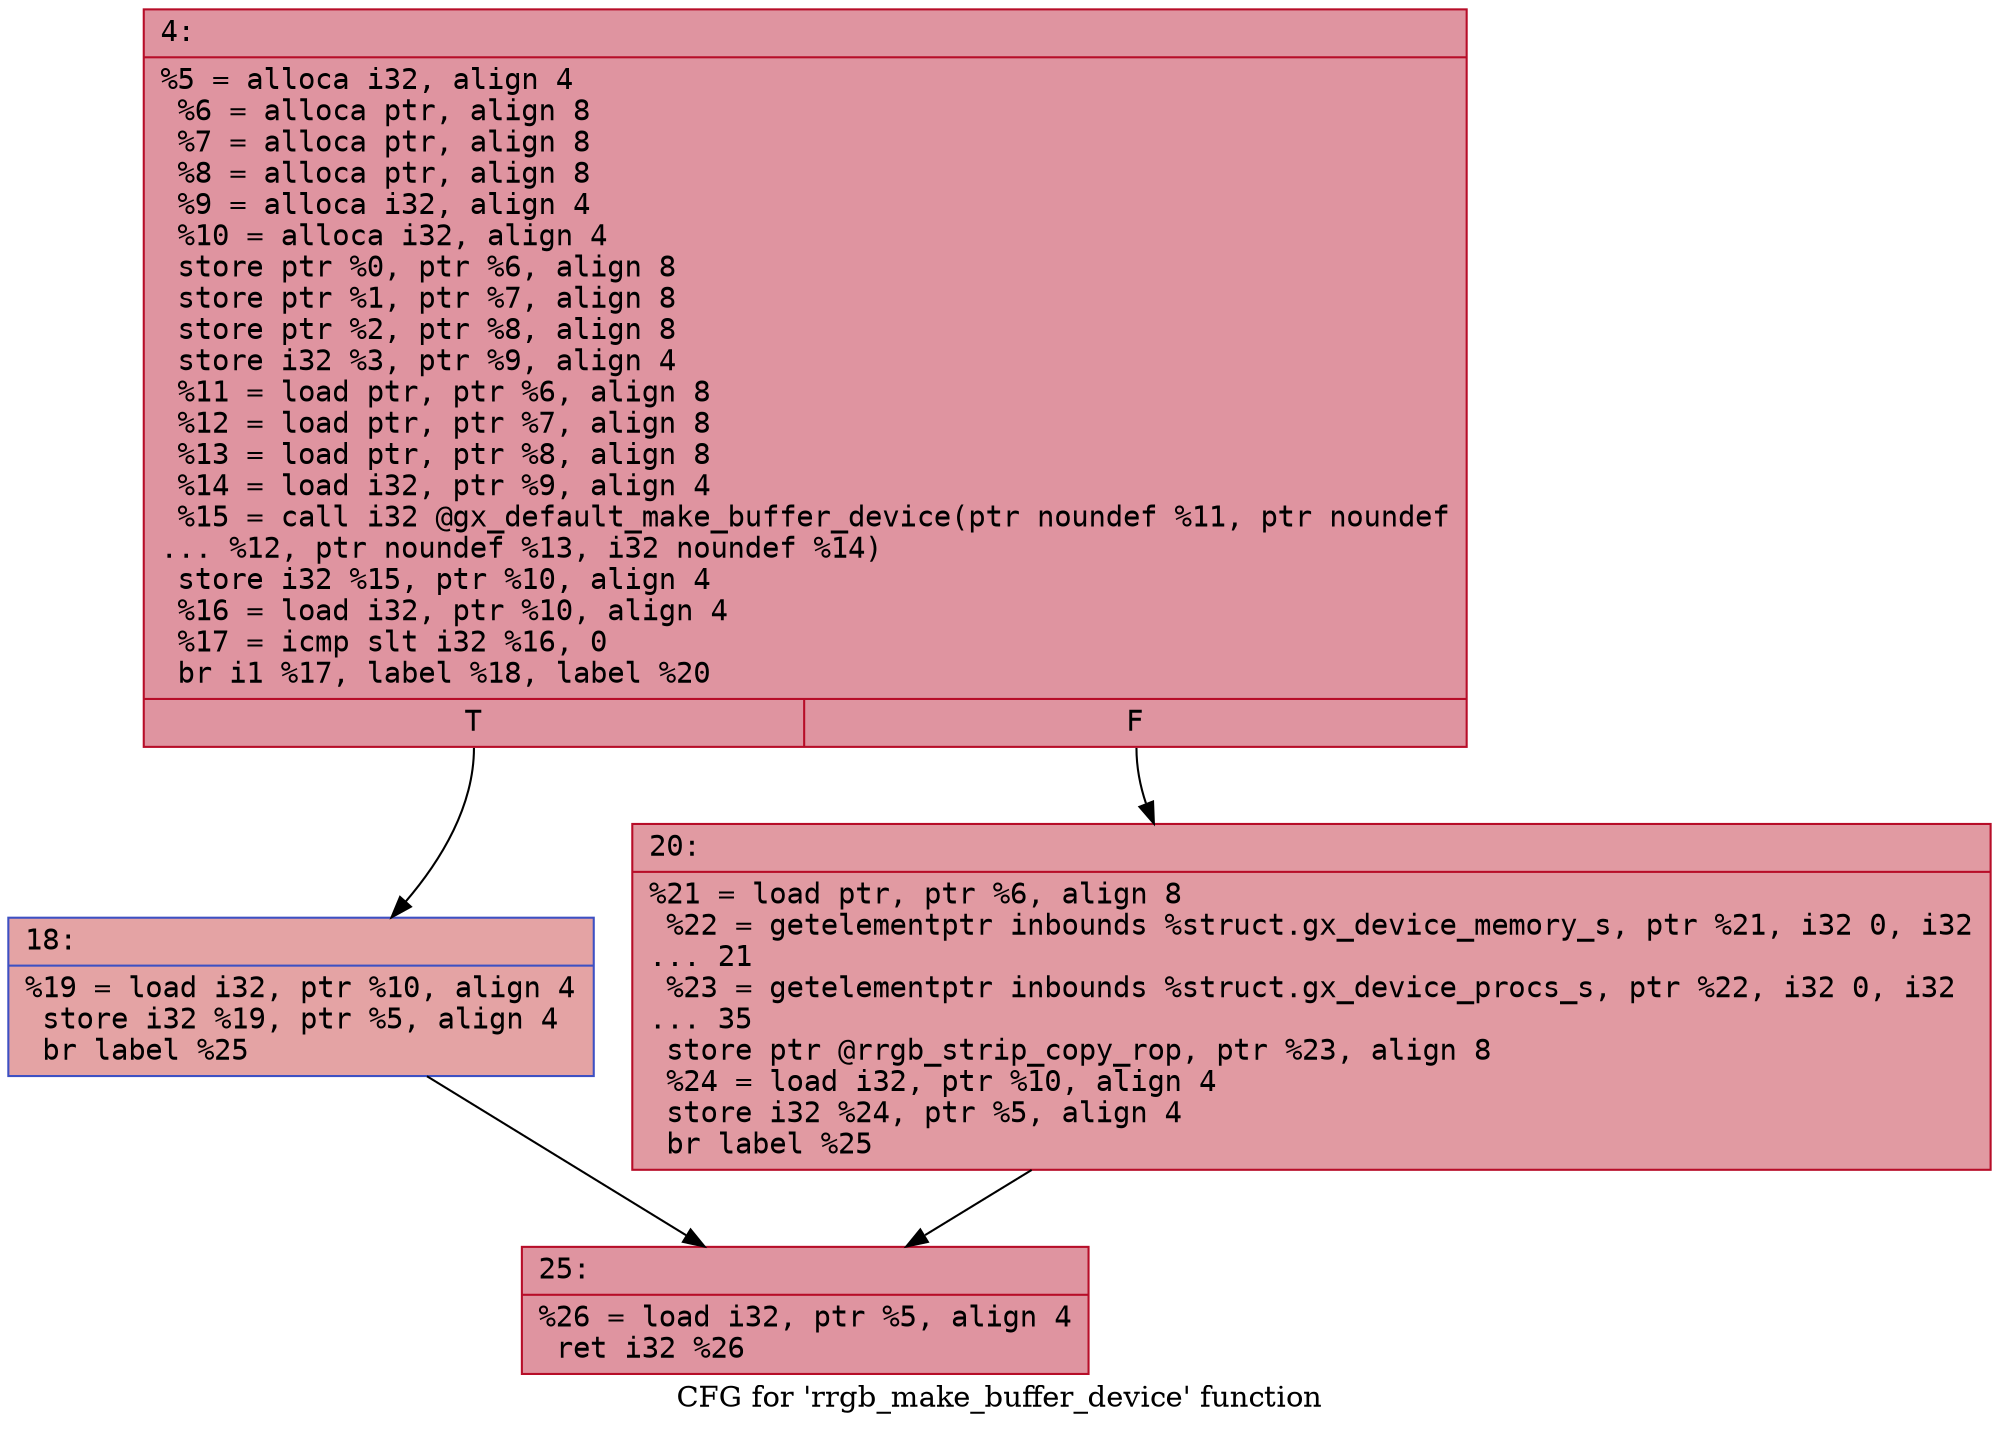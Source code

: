 digraph "CFG for 'rrgb_make_buffer_device' function" {
	label="CFG for 'rrgb_make_buffer_device' function";

	Node0x600001374640 [shape=record,color="#b70d28ff", style=filled, fillcolor="#b70d2870" fontname="Courier",label="{4:\l|  %5 = alloca i32, align 4\l  %6 = alloca ptr, align 8\l  %7 = alloca ptr, align 8\l  %8 = alloca ptr, align 8\l  %9 = alloca i32, align 4\l  %10 = alloca i32, align 4\l  store ptr %0, ptr %6, align 8\l  store ptr %1, ptr %7, align 8\l  store ptr %2, ptr %8, align 8\l  store i32 %3, ptr %9, align 4\l  %11 = load ptr, ptr %6, align 8\l  %12 = load ptr, ptr %7, align 8\l  %13 = load ptr, ptr %8, align 8\l  %14 = load i32, ptr %9, align 4\l  %15 = call i32 @gx_default_make_buffer_device(ptr noundef %11, ptr noundef\l... %12, ptr noundef %13, i32 noundef %14)\l  store i32 %15, ptr %10, align 4\l  %16 = load i32, ptr %10, align 4\l  %17 = icmp slt i32 %16, 0\l  br i1 %17, label %18, label %20\l|{<s0>T|<s1>F}}"];
	Node0x600001374640:s0 -> Node0x600001374690[tooltip="4 -> 18\nProbability 37.50%" ];
	Node0x600001374640:s1 -> Node0x6000013746e0[tooltip="4 -> 20\nProbability 62.50%" ];
	Node0x600001374690 [shape=record,color="#3d50c3ff", style=filled, fillcolor="#c32e3170" fontname="Courier",label="{18:\l|  %19 = load i32, ptr %10, align 4\l  store i32 %19, ptr %5, align 4\l  br label %25\l}"];
	Node0x600001374690 -> Node0x600001374730[tooltip="18 -> 25\nProbability 100.00%" ];
	Node0x6000013746e0 [shape=record,color="#b70d28ff", style=filled, fillcolor="#bb1b2c70" fontname="Courier",label="{20:\l|  %21 = load ptr, ptr %6, align 8\l  %22 = getelementptr inbounds %struct.gx_device_memory_s, ptr %21, i32 0, i32\l... 21\l  %23 = getelementptr inbounds %struct.gx_device_procs_s, ptr %22, i32 0, i32\l... 35\l  store ptr @rrgb_strip_copy_rop, ptr %23, align 8\l  %24 = load i32, ptr %10, align 4\l  store i32 %24, ptr %5, align 4\l  br label %25\l}"];
	Node0x6000013746e0 -> Node0x600001374730[tooltip="20 -> 25\nProbability 100.00%" ];
	Node0x600001374730 [shape=record,color="#b70d28ff", style=filled, fillcolor="#b70d2870" fontname="Courier",label="{25:\l|  %26 = load i32, ptr %5, align 4\l  ret i32 %26\l}"];
}
